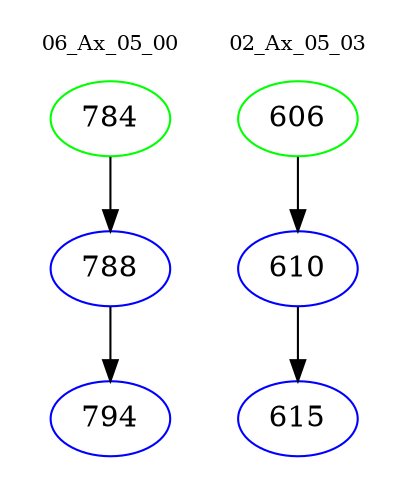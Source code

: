digraph{
subgraph cluster_0 {
color = white
label = "06_Ax_05_00";
fontsize=10;
T0_784 [label="784", color="green"]
T0_784 -> T0_788 [color="black"]
T0_788 [label="788", color="blue"]
T0_788 -> T0_794 [color="black"]
T0_794 [label="794", color="blue"]
}
subgraph cluster_1 {
color = white
label = "02_Ax_05_03";
fontsize=10;
T1_606 [label="606", color="green"]
T1_606 -> T1_610 [color="black"]
T1_610 [label="610", color="blue"]
T1_610 -> T1_615 [color="black"]
T1_615 [label="615", color="blue"]
}
}
